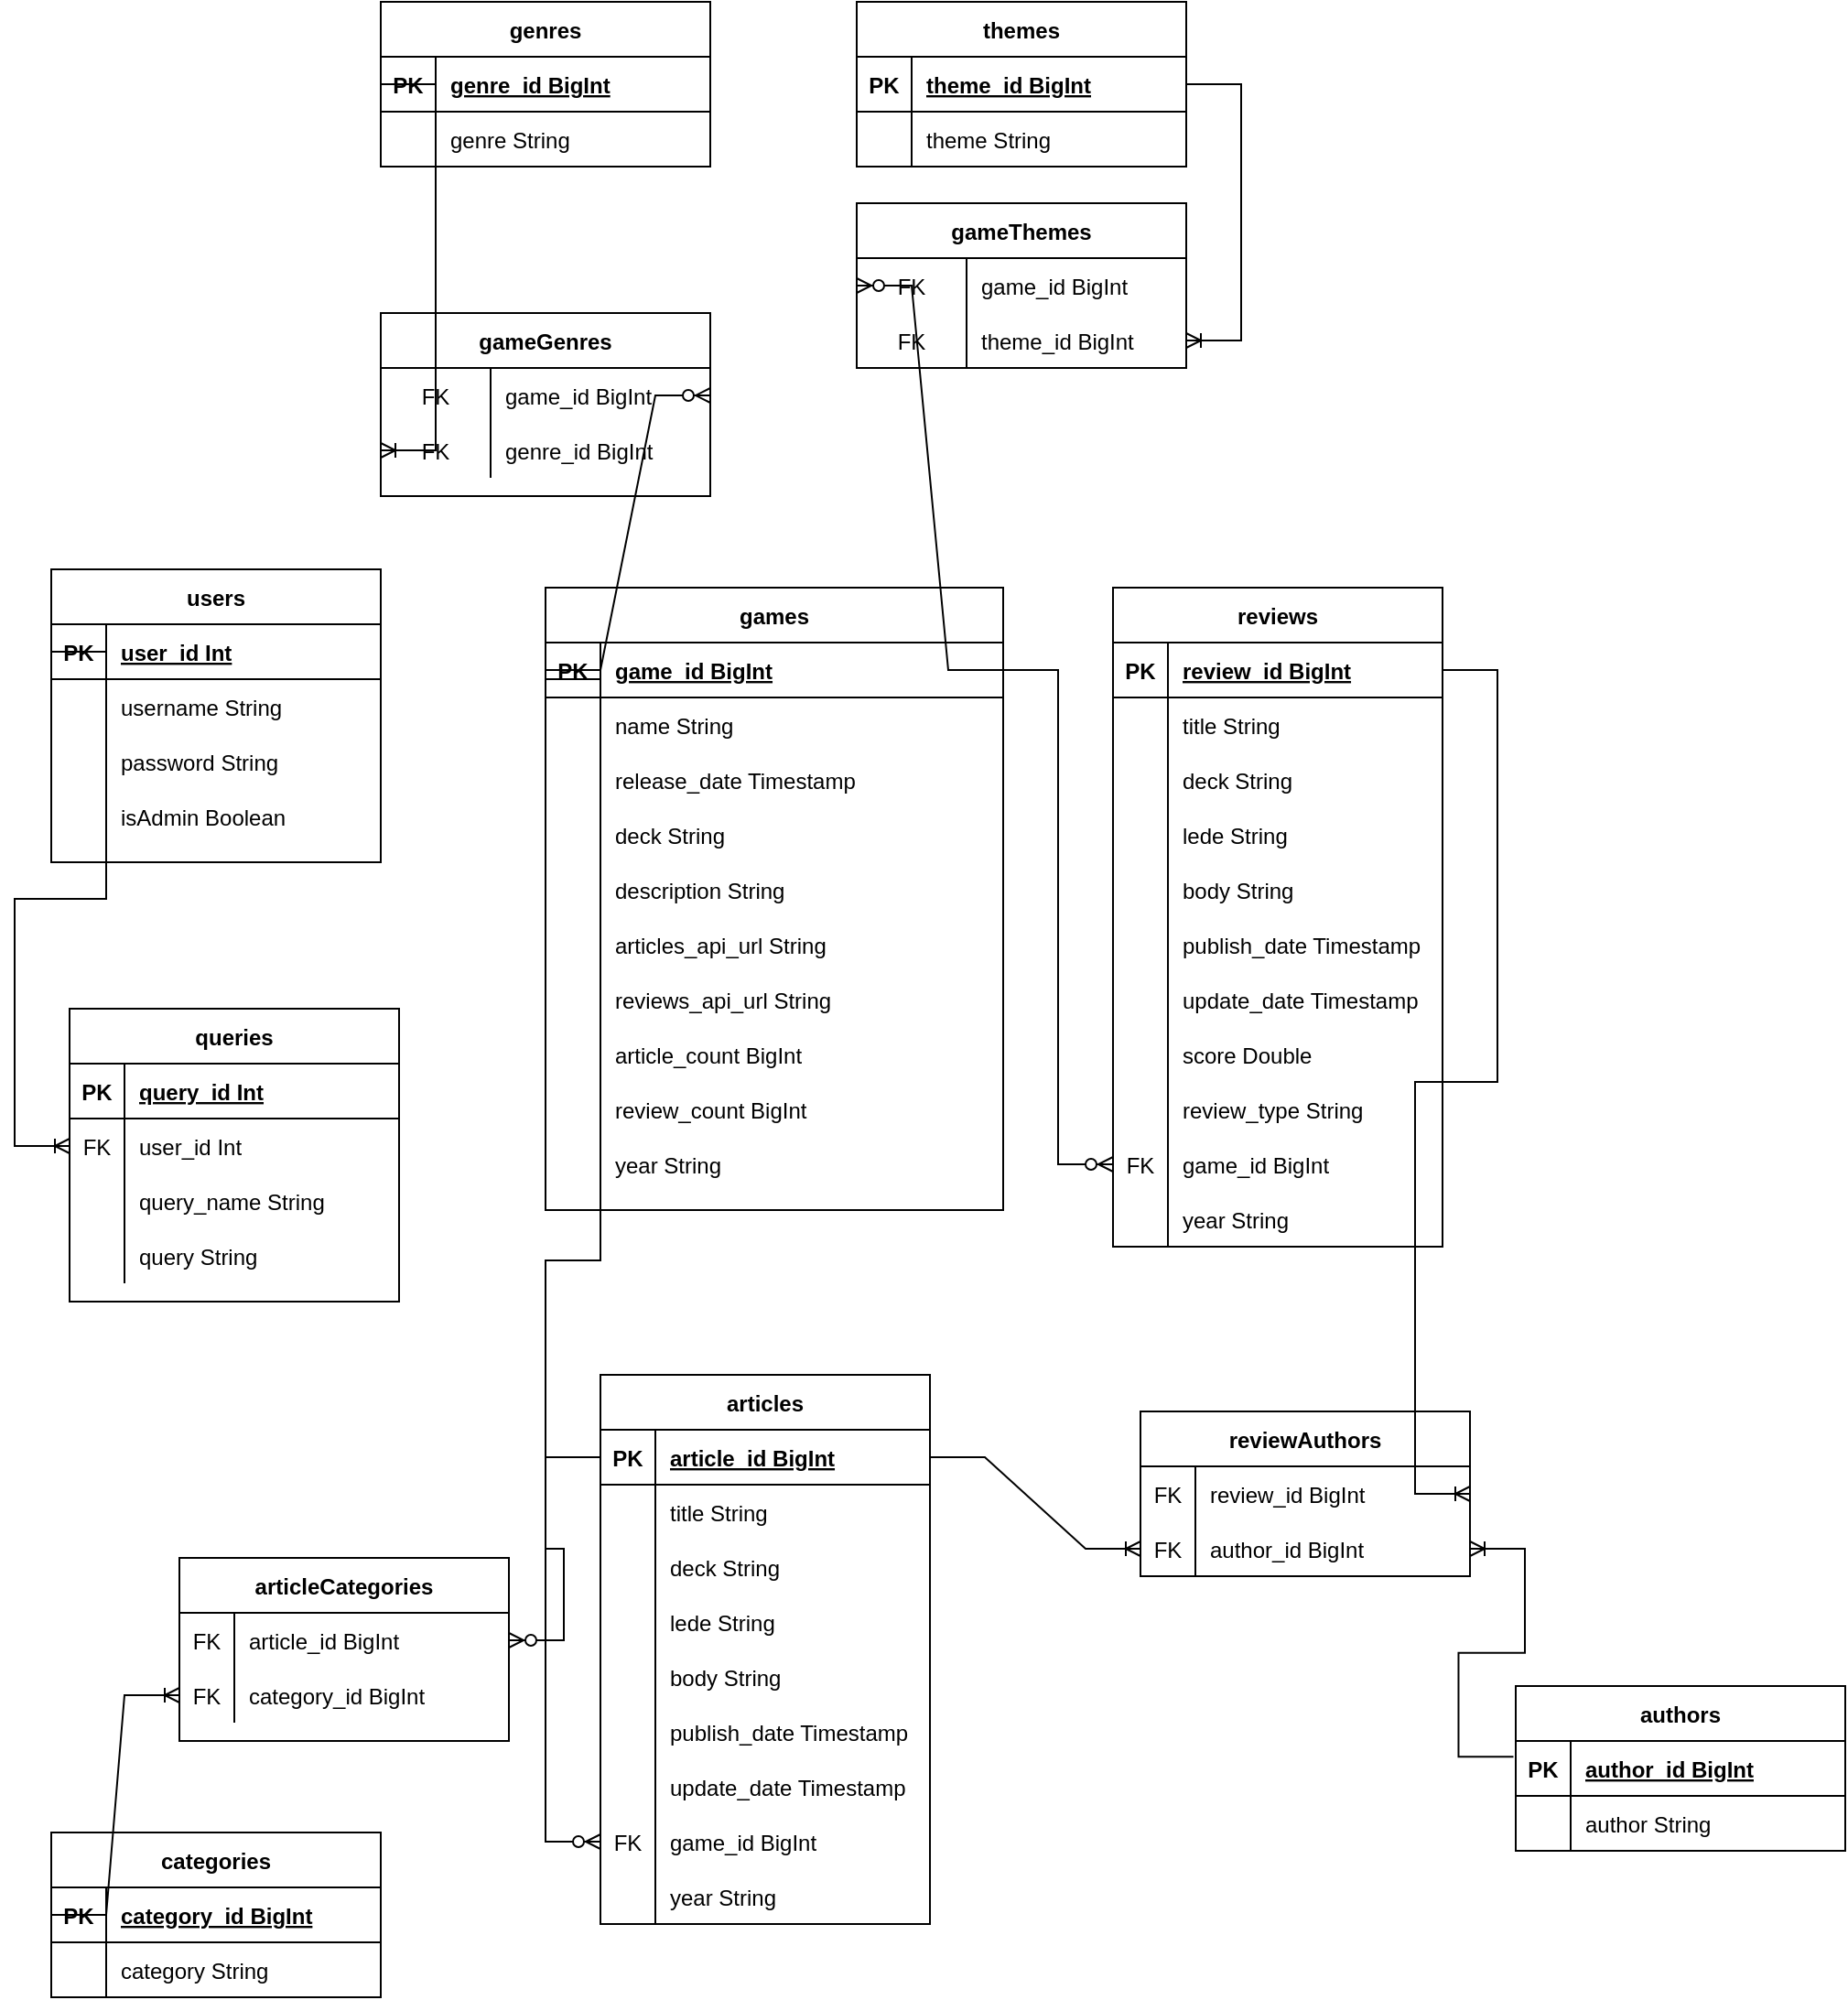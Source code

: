 <mxfile version="15.8.7" type="device"><diagram id="R2lEEEUBdFMjLlhIrx00" name="Page-1"><mxGraphModel dx="1102" dy="1025" grid="1" gridSize="10" guides="1" tooltips="1" connect="1" arrows="1" fold="1" page="1" pageScale="1" pageWidth="850" pageHeight="1100" math="0" shadow="0" extFonts="Permanent Marker^https://fonts.googleapis.com/css?family=Permanent+Marker"><root><mxCell id="0"/><mxCell id="1" parent="0"/><mxCell id="C-vyLk0tnHw3VtMMgP7b-23" value="games" style="shape=table;startSize=30;container=1;collapsible=1;childLayout=tableLayout;fixedRows=1;rowLines=0;fontStyle=1;align=center;resizeLast=1;" parent="1" vertex="1"><mxGeometry x="350" y="330" width="250" height="340" as="geometry"/></mxCell><mxCell id="C-vyLk0tnHw3VtMMgP7b-24" value="" style="shape=partialRectangle;collapsible=0;dropTarget=0;pointerEvents=0;fillColor=none;points=[[0,0.5],[1,0.5]];portConstraint=eastwest;top=0;left=0;right=0;bottom=1;" parent="C-vyLk0tnHw3VtMMgP7b-23" vertex="1"><mxGeometry y="30" width="250" height="30" as="geometry"/></mxCell><mxCell id="C-vyLk0tnHw3VtMMgP7b-25" value="PK" style="shape=partialRectangle;overflow=hidden;connectable=0;fillColor=none;top=0;left=0;bottom=0;right=0;fontStyle=1;" parent="C-vyLk0tnHw3VtMMgP7b-24" vertex="1"><mxGeometry width="30" height="30" as="geometry"><mxRectangle width="30" height="30" as="alternateBounds"/></mxGeometry></mxCell><mxCell id="C-vyLk0tnHw3VtMMgP7b-26" value="game_id BigInt" style="shape=partialRectangle;overflow=hidden;connectable=0;fillColor=none;top=0;left=0;bottom=0;right=0;align=left;spacingLeft=6;fontStyle=5;" parent="C-vyLk0tnHw3VtMMgP7b-24" vertex="1"><mxGeometry x="30" width="220" height="30" as="geometry"><mxRectangle width="220" height="30" as="alternateBounds"/></mxGeometry></mxCell><mxCell id="C-vyLk0tnHw3VtMMgP7b-27" value="" style="shape=partialRectangle;collapsible=0;dropTarget=0;pointerEvents=0;fillColor=none;points=[[0,0.5],[1,0.5]];portConstraint=eastwest;top=0;left=0;right=0;bottom=0;" parent="C-vyLk0tnHw3VtMMgP7b-23" vertex="1"><mxGeometry y="60" width="250" height="30" as="geometry"/></mxCell><mxCell id="C-vyLk0tnHw3VtMMgP7b-28" value="" style="shape=partialRectangle;overflow=hidden;connectable=0;fillColor=none;top=0;left=0;bottom=0;right=0;" parent="C-vyLk0tnHw3VtMMgP7b-27" vertex="1"><mxGeometry width="30" height="30" as="geometry"><mxRectangle width="30" height="30" as="alternateBounds"/></mxGeometry></mxCell><mxCell id="C-vyLk0tnHw3VtMMgP7b-29" value="name String" style="shape=partialRectangle;overflow=hidden;connectable=0;fillColor=none;top=0;left=0;bottom=0;right=0;align=left;spacingLeft=6;" parent="C-vyLk0tnHw3VtMMgP7b-27" vertex="1"><mxGeometry x="30" width="220" height="30" as="geometry"><mxRectangle width="220" height="30" as="alternateBounds"/></mxGeometry></mxCell><mxCell id="HRzD6fIojGRM3_p-LNa8-28" value="" style="shape=partialRectangle;collapsible=0;dropTarget=0;pointerEvents=0;fillColor=none;top=0;left=0;bottom=0;right=0;points=[[0,0.5],[1,0.5]];portConstraint=eastwest;" parent="C-vyLk0tnHw3VtMMgP7b-23" vertex="1"><mxGeometry y="90" width="250" height="30" as="geometry"/></mxCell><mxCell id="HRzD6fIojGRM3_p-LNa8-29" value="" style="shape=partialRectangle;connectable=0;fillColor=none;top=0;left=0;bottom=0;right=0;editable=1;overflow=hidden;" parent="HRzD6fIojGRM3_p-LNa8-28" vertex="1"><mxGeometry width="30" height="30" as="geometry"><mxRectangle width="30" height="30" as="alternateBounds"/></mxGeometry></mxCell><mxCell id="HRzD6fIojGRM3_p-LNa8-30" value="release_date Timestamp" style="shape=partialRectangle;connectable=0;fillColor=none;top=0;left=0;bottom=0;right=0;align=left;spacingLeft=6;overflow=hidden;" parent="HRzD6fIojGRM3_p-LNa8-28" vertex="1"><mxGeometry x="30" width="220" height="30" as="geometry"><mxRectangle width="220" height="30" as="alternateBounds"/></mxGeometry></mxCell><mxCell id="HRzD6fIojGRM3_p-LNa8-31" value="" style="shape=partialRectangle;collapsible=0;dropTarget=0;pointerEvents=0;fillColor=none;top=0;left=0;bottom=0;right=0;points=[[0,0.5],[1,0.5]];portConstraint=eastwest;" parent="C-vyLk0tnHw3VtMMgP7b-23" vertex="1"><mxGeometry y="120" width="250" height="30" as="geometry"/></mxCell><mxCell id="HRzD6fIojGRM3_p-LNa8-32" value="" style="shape=partialRectangle;connectable=0;fillColor=none;top=0;left=0;bottom=0;right=0;editable=1;overflow=hidden;" parent="HRzD6fIojGRM3_p-LNa8-31" vertex="1"><mxGeometry width="30" height="30" as="geometry"><mxRectangle width="30" height="30" as="alternateBounds"/></mxGeometry></mxCell><mxCell id="HRzD6fIojGRM3_p-LNa8-33" value="deck String" style="shape=partialRectangle;connectable=0;fillColor=none;top=0;left=0;bottom=0;right=0;align=left;spacingLeft=6;overflow=hidden;" parent="HRzD6fIojGRM3_p-LNa8-31" vertex="1"><mxGeometry x="30" width="220" height="30" as="geometry"><mxRectangle width="220" height="30" as="alternateBounds"/></mxGeometry></mxCell><mxCell id="HRzD6fIojGRM3_p-LNa8-34" value="" style="shape=partialRectangle;collapsible=0;dropTarget=0;pointerEvents=0;fillColor=none;top=0;left=0;bottom=0;right=0;points=[[0,0.5],[1,0.5]];portConstraint=eastwest;" parent="C-vyLk0tnHw3VtMMgP7b-23" vertex="1"><mxGeometry y="150" width="250" height="30" as="geometry"/></mxCell><mxCell id="HRzD6fIojGRM3_p-LNa8-35" value="" style="shape=partialRectangle;connectable=0;fillColor=none;top=0;left=0;bottom=0;right=0;editable=1;overflow=hidden;" parent="HRzD6fIojGRM3_p-LNa8-34" vertex="1"><mxGeometry width="30" height="30" as="geometry"><mxRectangle width="30" height="30" as="alternateBounds"/></mxGeometry></mxCell><mxCell id="HRzD6fIojGRM3_p-LNa8-36" value="description String" style="shape=partialRectangle;connectable=0;fillColor=none;top=0;left=0;bottom=0;right=0;align=left;spacingLeft=6;overflow=hidden;" parent="HRzD6fIojGRM3_p-LNa8-34" vertex="1"><mxGeometry x="30" width="220" height="30" as="geometry"><mxRectangle width="220" height="30" as="alternateBounds"/></mxGeometry></mxCell><mxCell id="HRzD6fIojGRM3_p-LNa8-37" value="" style="shape=partialRectangle;collapsible=0;dropTarget=0;pointerEvents=0;fillColor=none;top=0;left=0;bottom=0;right=0;points=[[0,0.5],[1,0.5]];portConstraint=eastwest;" parent="C-vyLk0tnHw3VtMMgP7b-23" vertex="1"><mxGeometry y="180" width="250" height="30" as="geometry"/></mxCell><mxCell id="HRzD6fIojGRM3_p-LNa8-38" value="" style="shape=partialRectangle;connectable=0;fillColor=none;top=0;left=0;bottom=0;right=0;editable=1;overflow=hidden;" parent="HRzD6fIojGRM3_p-LNa8-37" vertex="1"><mxGeometry width="30" height="30" as="geometry"><mxRectangle width="30" height="30" as="alternateBounds"/></mxGeometry></mxCell><mxCell id="HRzD6fIojGRM3_p-LNa8-39" value="articles_api_url String" style="shape=partialRectangle;connectable=0;fillColor=none;top=0;left=0;bottom=0;right=0;align=left;spacingLeft=6;overflow=hidden;" parent="HRzD6fIojGRM3_p-LNa8-37" vertex="1"><mxGeometry x="30" width="220" height="30" as="geometry"><mxRectangle width="220" height="30" as="alternateBounds"/></mxGeometry></mxCell><mxCell id="HRzD6fIojGRM3_p-LNa8-40" value="" style="shape=partialRectangle;collapsible=0;dropTarget=0;pointerEvents=0;fillColor=none;top=0;left=0;bottom=0;right=0;points=[[0,0.5],[1,0.5]];portConstraint=eastwest;" parent="C-vyLk0tnHw3VtMMgP7b-23" vertex="1"><mxGeometry y="210" width="250" height="30" as="geometry"/></mxCell><mxCell id="HRzD6fIojGRM3_p-LNa8-41" value="" style="shape=partialRectangle;connectable=0;fillColor=none;top=0;left=0;bottom=0;right=0;editable=1;overflow=hidden;" parent="HRzD6fIojGRM3_p-LNa8-40" vertex="1"><mxGeometry width="30" height="30" as="geometry"><mxRectangle width="30" height="30" as="alternateBounds"/></mxGeometry></mxCell><mxCell id="HRzD6fIojGRM3_p-LNa8-42" value="reviews_api_url String" style="shape=partialRectangle;connectable=0;fillColor=none;top=0;left=0;bottom=0;right=0;align=left;spacingLeft=6;overflow=hidden;" parent="HRzD6fIojGRM3_p-LNa8-40" vertex="1"><mxGeometry x="30" width="220" height="30" as="geometry"><mxRectangle width="220" height="30" as="alternateBounds"/></mxGeometry></mxCell><mxCell id="HRzD6fIojGRM3_p-LNa8-43" value="" style="shape=partialRectangle;collapsible=0;dropTarget=0;pointerEvents=0;fillColor=none;top=0;left=0;bottom=0;right=0;points=[[0,0.5],[1,0.5]];portConstraint=eastwest;" parent="C-vyLk0tnHw3VtMMgP7b-23" vertex="1"><mxGeometry y="240" width="250" height="30" as="geometry"/></mxCell><mxCell id="HRzD6fIojGRM3_p-LNa8-44" value="" style="shape=partialRectangle;connectable=0;fillColor=none;top=0;left=0;bottom=0;right=0;editable=1;overflow=hidden;" parent="HRzD6fIojGRM3_p-LNa8-43" vertex="1"><mxGeometry width="30" height="30" as="geometry"><mxRectangle width="30" height="30" as="alternateBounds"/></mxGeometry></mxCell><mxCell id="HRzD6fIojGRM3_p-LNa8-45" value="article_count BigInt" style="shape=partialRectangle;connectable=0;fillColor=none;top=0;left=0;bottom=0;right=0;align=left;spacingLeft=6;overflow=hidden;" parent="HRzD6fIojGRM3_p-LNa8-43" vertex="1"><mxGeometry x="30" width="220" height="30" as="geometry"><mxRectangle width="220" height="30" as="alternateBounds"/></mxGeometry></mxCell><mxCell id="HRzD6fIojGRM3_p-LNa8-46" value="" style="shape=partialRectangle;collapsible=0;dropTarget=0;pointerEvents=0;fillColor=none;top=0;left=0;bottom=0;right=0;points=[[0,0.5],[1,0.5]];portConstraint=eastwest;" parent="C-vyLk0tnHw3VtMMgP7b-23" vertex="1"><mxGeometry y="270" width="250" height="30" as="geometry"/></mxCell><mxCell id="HRzD6fIojGRM3_p-LNa8-47" value="" style="shape=partialRectangle;connectable=0;fillColor=none;top=0;left=0;bottom=0;right=0;editable=1;overflow=hidden;" parent="HRzD6fIojGRM3_p-LNa8-46" vertex="1"><mxGeometry width="30" height="30" as="geometry"><mxRectangle width="30" height="30" as="alternateBounds"/></mxGeometry></mxCell><mxCell id="HRzD6fIojGRM3_p-LNa8-48" value="review_count BigInt" style="shape=partialRectangle;connectable=0;fillColor=none;top=0;left=0;bottom=0;right=0;align=left;spacingLeft=6;overflow=hidden;" parent="HRzD6fIojGRM3_p-LNa8-46" vertex="1"><mxGeometry x="30" width="220" height="30" as="geometry"><mxRectangle width="220" height="30" as="alternateBounds"/></mxGeometry></mxCell><mxCell id="HRzD6fIojGRM3_p-LNa8-49" value="" style="shape=partialRectangle;collapsible=0;dropTarget=0;pointerEvents=0;fillColor=none;top=0;left=0;bottom=0;right=0;points=[[0,0.5],[1,0.5]];portConstraint=eastwest;" parent="C-vyLk0tnHw3VtMMgP7b-23" vertex="1"><mxGeometry y="300" width="250" height="30" as="geometry"/></mxCell><mxCell id="HRzD6fIojGRM3_p-LNa8-50" value="" style="shape=partialRectangle;connectable=0;fillColor=none;top=0;left=0;bottom=0;right=0;editable=1;overflow=hidden;" parent="HRzD6fIojGRM3_p-LNa8-49" vertex="1"><mxGeometry width="30" height="30" as="geometry"><mxRectangle width="30" height="30" as="alternateBounds"/></mxGeometry></mxCell><mxCell id="HRzD6fIojGRM3_p-LNa8-51" value="year String" style="shape=partialRectangle;connectable=0;fillColor=none;top=0;left=0;bottom=0;right=0;align=left;spacingLeft=6;overflow=hidden;" parent="HRzD6fIojGRM3_p-LNa8-49" vertex="1"><mxGeometry x="30" width="220" height="30" as="geometry"><mxRectangle width="220" height="30" as="alternateBounds"/></mxGeometry></mxCell><mxCell id="HRzD6fIojGRM3_p-LNa8-1" value="users" style="shape=table;startSize=30;container=1;collapsible=1;childLayout=tableLayout;fixedRows=1;rowLines=0;fontStyle=1;align=center;resizeLast=1;" parent="1" vertex="1"><mxGeometry x="80" y="320" width="180" height="160" as="geometry"/></mxCell><mxCell id="HRzD6fIojGRM3_p-LNa8-2" value="" style="shape=partialRectangle;collapsible=0;dropTarget=0;pointerEvents=0;fillColor=none;top=0;left=0;bottom=1;right=0;points=[[0,0.5],[1,0.5]];portConstraint=eastwest;" parent="HRzD6fIojGRM3_p-LNa8-1" vertex="1"><mxGeometry y="30" width="180" height="30" as="geometry"/></mxCell><mxCell id="HRzD6fIojGRM3_p-LNa8-3" value="PK" style="shape=partialRectangle;connectable=0;fillColor=none;top=0;left=0;bottom=0;right=0;fontStyle=1;overflow=hidden;" parent="HRzD6fIojGRM3_p-LNa8-2" vertex="1"><mxGeometry width="30" height="30" as="geometry"><mxRectangle width="30" height="30" as="alternateBounds"/></mxGeometry></mxCell><mxCell id="HRzD6fIojGRM3_p-LNa8-4" value="user_id Int" style="shape=partialRectangle;connectable=0;fillColor=none;top=0;left=0;bottom=0;right=0;align=left;spacingLeft=6;fontStyle=5;overflow=hidden;" parent="HRzD6fIojGRM3_p-LNa8-2" vertex="1"><mxGeometry x="30" width="150" height="30" as="geometry"><mxRectangle width="150" height="30" as="alternateBounds"/></mxGeometry></mxCell><mxCell id="HRzD6fIojGRM3_p-LNa8-5" value="" style="shape=partialRectangle;collapsible=0;dropTarget=0;pointerEvents=0;fillColor=none;top=0;left=0;bottom=0;right=0;points=[[0,0.5],[1,0.5]];portConstraint=eastwest;" parent="HRzD6fIojGRM3_p-LNa8-1" vertex="1"><mxGeometry y="60" width="180" height="30" as="geometry"/></mxCell><mxCell id="HRzD6fIojGRM3_p-LNa8-6" value="" style="shape=partialRectangle;connectable=0;fillColor=none;top=0;left=0;bottom=0;right=0;editable=1;overflow=hidden;" parent="HRzD6fIojGRM3_p-LNa8-5" vertex="1"><mxGeometry width="30" height="30" as="geometry"><mxRectangle width="30" height="30" as="alternateBounds"/></mxGeometry></mxCell><mxCell id="HRzD6fIojGRM3_p-LNa8-7" value="username String" style="shape=partialRectangle;connectable=0;fillColor=none;top=0;left=0;bottom=0;right=0;align=left;spacingLeft=6;overflow=hidden;" parent="HRzD6fIojGRM3_p-LNa8-5" vertex="1"><mxGeometry x="30" width="150" height="30" as="geometry"><mxRectangle width="150" height="30" as="alternateBounds"/></mxGeometry></mxCell><mxCell id="HRzD6fIojGRM3_p-LNa8-8" value="" style="shape=partialRectangle;collapsible=0;dropTarget=0;pointerEvents=0;fillColor=none;top=0;left=0;bottom=0;right=0;points=[[0,0.5],[1,0.5]];portConstraint=eastwest;" parent="HRzD6fIojGRM3_p-LNa8-1" vertex="1"><mxGeometry y="90" width="180" height="30" as="geometry"/></mxCell><mxCell id="HRzD6fIojGRM3_p-LNa8-9" value="" style="shape=partialRectangle;connectable=0;fillColor=none;top=0;left=0;bottom=0;right=0;editable=1;overflow=hidden;" parent="HRzD6fIojGRM3_p-LNa8-8" vertex="1"><mxGeometry width="30" height="30" as="geometry"><mxRectangle width="30" height="30" as="alternateBounds"/></mxGeometry></mxCell><mxCell id="HRzD6fIojGRM3_p-LNa8-10" value="password String" style="shape=partialRectangle;connectable=0;fillColor=none;top=0;left=0;bottom=0;right=0;align=left;spacingLeft=6;overflow=hidden;" parent="HRzD6fIojGRM3_p-LNa8-8" vertex="1"><mxGeometry x="30" width="150" height="30" as="geometry"><mxRectangle width="150" height="30" as="alternateBounds"/></mxGeometry></mxCell><mxCell id="HRzD6fIojGRM3_p-LNa8-11" value="" style="shape=partialRectangle;collapsible=0;dropTarget=0;pointerEvents=0;fillColor=none;top=0;left=0;bottom=0;right=0;points=[[0,0.5],[1,0.5]];portConstraint=eastwest;" parent="HRzD6fIojGRM3_p-LNa8-1" vertex="1"><mxGeometry y="120" width="180" height="30" as="geometry"/></mxCell><mxCell id="HRzD6fIojGRM3_p-LNa8-12" value="" style="shape=partialRectangle;connectable=0;fillColor=none;top=0;left=0;bottom=0;right=0;editable=1;overflow=hidden;" parent="HRzD6fIojGRM3_p-LNa8-11" vertex="1"><mxGeometry width="30" height="30" as="geometry"><mxRectangle width="30" height="30" as="alternateBounds"/></mxGeometry></mxCell><mxCell id="HRzD6fIojGRM3_p-LNa8-13" value="isAdmin Boolean" style="shape=partialRectangle;connectable=0;fillColor=none;top=0;left=0;bottom=0;right=0;align=left;spacingLeft=6;overflow=hidden;" parent="HRzD6fIojGRM3_p-LNa8-11" vertex="1"><mxGeometry x="30" width="150" height="30" as="geometry"><mxRectangle width="150" height="30" as="alternateBounds"/></mxGeometry></mxCell><mxCell id="HRzD6fIojGRM3_p-LNa8-14" value="queries" style="shape=table;startSize=30;container=1;collapsible=1;childLayout=tableLayout;fixedRows=1;rowLines=0;fontStyle=1;align=center;resizeLast=1;" parent="1" vertex="1"><mxGeometry x="90" y="560" width="180" height="160" as="geometry"/></mxCell><mxCell id="HRzD6fIojGRM3_p-LNa8-15" value="" style="shape=partialRectangle;collapsible=0;dropTarget=0;pointerEvents=0;fillColor=none;top=0;left=0;bottom=1;right=0;points=[[0,0.5],[1,0.5]];portConstraint=eastwest;" parent="HRzD6fIojGRM3_p-LNa8-14" vertex="1"><mxGeometry y="30" width="180" height="30" as="geometry"/></mxCell><mxCell id="HRzD6fIojGRM3_p-LNa8-16" value="PK" style="shape=partialRectangle;connectable=0;fillColor=none;top=0;left=0;bottom=0;right=0;fontStyle=1;overflow=hidden;" parent="HRzD6fIojGRM3_p-LNa8-15" vertex="1"><mxGeometry width="30" height="30" as="geometry"><mxRectangle width="30" height="30" as="alternateBounds"/></mxGeometry></mxCell><mxCell id="HRzD6fIojGRM3_p-LNa8-17" value="query_id Int" style="shape=partialRectangle;connectable=0;fillColor=none;top=0;left=0;bottom=0;right=0;align=left;spacingLeft=6;fontStyle=5;overflow=hidden;" parent="HRzD6fIojGRM3_p-LNa8-15" vertex="1"><mxGeometry x="30" width="150" height="30" as="geometry"><mxRectangle width="150" height="30" as="alternateBounds"/></mxGeometry></mxCell><mxCell id="HRzD6fIojGRM3_p-LNa8-18" value="" style="shape=partialRectangle;collapsible=0;dropTarget=0;pointerEvents=0;fillColor=none;top=0;left=0;bottom=0;right=0;points=[[0,0.5],[1,0.5]];portConstraint=eastwest;" parent="HRzD6fIojGRM3_p-LNa8-14" vertex="1"><mxGeometry y="60" width="180" height="30" as="geometry"/></mxCell><mxCell id="HRzD6fIojGRM3_p-LNa8-19" value="FK" style="shape=partialRectangle;connectable=0;fillColor=none;top=0;left=0;bottom=0;right=0;editable=1;overflow=hidden;" parent="HRzD6fIojGRM3_p-LNa8-18" vertex="1"><mxGeometry width="30" height="30" as="geometry"><mxRectangle width="30" height="30" as="alternateBounds"/></mxGeometry></mxCell><mxCell id="HRzD6fIojGRM3_p-LNa8-20" value="user_id Int" style="shape=partialRectangle;connectable=0;fillColor=none;top=0;left=0;bottom=0;right=0;align=left;spacingLeft=6;overflow=hidden;" parent="HRzD6fIojGRM3_p-LNa8-18" vertex="1"><mxGeometry x="30" width="150" height="30" as="geometry"><mxRectangle width="150" height="30" as="alternateBounds"/></mxGeometry></mxCell><mxCell id="HRzD6fIojGRM3_p-LNa8-21" value="" style="shape=partialRectangle;collapsible=0;dropTarget=0;pointerEvents=0;fillColor=none;top=0;left=0;bottom=0;right=0;points=[[0,0.5],[1,0.5]];portConstraint=eastwest;" parent="HRzD6fIojGRM3_p-LNa8-14" vertex="1"><mxGeometry y="90" width="180" height="30" as="geometry"/></mxCell><mxCell id="HRzD6fIojGRM3_p-LNa8-22" value="" style="shape=partialRectangle;connectable=0;fillColor=none;top=0;left=0;bottom=0;right=0;editable=1;overflow=hidden;" parent="HRzD6fIojGRM3_p-LNa8-21" vertex="1"><mxGeometry width="30" height="30" as="geometry"><mxRectangle width="30" height="30" as="alternateBounds"/></mxGeometry></mxCell><mxCell id="HRzD6fIojGRM3_p-LNa8-23" value="query_name String" style="shape=partialRectangle;connectable=0;fillColor=none;top=0;left=0;bottom=0;right=0;align=left;spacingLeft=6;overflow=hidden;" parent="HRzD6fIojGRM3_p-LNa8-21" vertex="1"><mxGeometry x="30" width="150" height="30" as="geometry"><mxRectangle width="150" height="30" as="alternateBounds"/></mxGeometry></mxCell><mxCell id="HRzD6fIojGRM3_p-LNa8-24" value="" style="shape=partialRectangle;collapsible=0;dropTarget=0;pointerEvents=0;fillColor=none;top=0;left=0;bottom=0;right=0;points=[[0,0.5],[1,0.5]];portConstraint=eastwest;" parent="HRzD6fIojGRM3_p-LNa8-14" vertex="1"><mxGeometry y="120" width="180" height="30" as="geometry"/></mxCell><mxCell id="HRzD6fIojGRM3_p-LNa8-25" value="" style="shape=partialRectangle;connectable=0;fillColor=none;top=0;left=0;bottom=0;right=0;editable=1;overflow=hidden;" parent="HRzD6fIojGRM3_p-LNa8-24" vertex="1"><mxGeometry width="30" height="30" as="geometry"><mxRectangle width="30" height="30" as="alternateBounds"/></mxGeometry></mxCell><mxCell id="HRzD6fIojGRM3_p-LNa8-26" value="query String" style="shape=partialRectangle;connectable=0;fillColor=none;top=0;left=0;bottom=0;right=0;align=left;spacingLeft=6;overflow=hidden;" parent="HRzD6fIojGRM3_p-LNa8-24" vertex="1"><mxGeometry x="30" width="150" height="30" as="geometry"><mxRectangle width="150" height="30" as="alternateBounds"/></mxGeometry></mxCell><mxCell id="HRzD6fIojGRM3_p-LNa8-27" value="" style="edgeStyle=entityRelationEdgeStyle;fontSize=12;html=1;endArrow=ERoneToMany;rounded=0;exitX=0;exitY=0.5;exitDx=0;exitDy=0;entryX=0;entryY=0.5;entryDx=0;entryDy=0;" parent="1" source="HRzD6fIojGRM3_p-LNa8-2" target="HRzD6fIojGRM3_p-LNa8-18" edge="1"><mxGeometry width="100" height="100" relative="1" as="geometry"><mxPoint x="460" y="660" as="sourcePoint"/><mxPoint x="560" y="560" as="targetPoint"/></mxGeometry></mxCell><mxCell id="HRzD6fIojGRM3_p-LNa8-52" value="genres" style="shape=table;startSize=30;container=1;collapsible=1;childLayout=tableLayout;fixedRows=1;rowLines=0;fontStyle=1;align=center;resizeLast=1;" parent="1" vertex="1"><mxGeometry x="260" y="10" width="180" height="90" as="geometry"/></mxCell><mxCell id="HRzD6fIojGRM3_p-LNa8-53" value="" style="shape=partialRectangle;collapsible=0;dropTarget=0;pointerEvents=0;fillColor=none;top=0;left=0;bottom=1;right=0;points=[[0,0.5],[1,0.5]];portConstraint=eastwest;" parent="HRzD6fIojGRM3_p-LNa8-52" vertex="1"><mxGeometry y="30" width="180" height="30" as="geometry"/></mxCell><mxCell id="HRzD6fIojGRM3_p-LNa8-54" value="PK" style="shape=partialRectangle;connectable=0;fillColor=none;top=0;left=0;bottom=0;right=0;fontStyle=1;overflow=hidden;" parent="HRzD6fIojGRM3_p-LNa8-53" vertex="1"><mxGeometry width="30" height="30" as="geometry"><mxRectangle width="30" height="30" as="alternateBounds"/></mxGeometry></mxCell><mxCell id="HRzD6fIojGRM3_p-LNa8-55" value="genre_id BigInt" style="shape=partialRectangle;connectable=0;fillColor=none;top=0;left=0;bottom=0;right=0;align=left;spacingLeft=6;fontStyle=5;overflow=hidden;" parent="HRzD6fIojGRM3_p-LNa8-53" vertex="1"><mxGeometry x="30" width="150" height="30" as="geometry"><mxRectangle width="150" height="30" as="alternateBounds"/></mxGeometry></mxCell><mxCell id="HRzD6fIojGRM3_p-LNa8-56" value="" style="shape=partialRectangle;collapsible=0;dropTarget=0;pointerEvents=0;fillColor=none;top=0;left=0;bottom=0;right=0;points=[[0,0.5],[1,0.5]];portConstraint=eastwest;" parent="HRzD6fIojGRM3_p-LNa8-52" vertex="1"><mxGeometry y="60" width="180" height="30" as="geometry"/></mxCell><mxCell id="HRzD6fIojGRM3_p-LNa8-57" value="" style="shape=partialRectangle;connectable=0;fillColor=none;top=0;left=0;bottom=0;right=0;editable=1;overflow=hidden;" parent="HRzD6fIojGRM3_p-LNa8-56" vertex="1"><mxGeometry width="30" height="30" as="geometry"><mxRectangle width="30" height="30" as="alternateBounds"/></mxGeometry></mxCell><mxCell id="HRzD6fIojGRM3_p-LNa8-58" value="genre String" style="shape=partialRectangle;connectable=0;fillColor=none;top=0;left=0;bottom=0;right=0;align=left;spacingLeft=6;overflow=hidden;" parent="HRzD6fIojGRM3_p-LNa8-56" vertex="1"><mxGeometry x="30" width="150" height="30" as="geometry"><mxRectangle width="150" height="30" as="alternateBounds"/></mxGeometry></mxCell><mxCell id="HRzD6fIojGRM3_p-LNa8-79" value="gameGenres" style="shape=table;startSize=30;container=1;collapsible=1;childLayout=tableLayout;fixedRows=1;rowLines=0;fontStyle=1;align=center;resizeLast=1;" parent="1" vertex="1"><mxGeometry x="260" y="180" width="180" height="100" as="geometry"/></mxCell><mxCell id="HRzD6fIojGRM3_p-LNa8-86" value="" style="shape=partialRectangle;collapsible=0;dropTarget=0;pointerEvents=0;fillColor=none;top=0;left=0;bottom=0;right=0;points=[[0,0.5],[1,0.5]];portConstraint=eastwest;" parent="HRzD6fIojGRM3_p-LNa8-79" vertex="1"><mxGeometry y="30" width="180" height="30" as="geometry"/></mxCell><mxCell id="HRzD6fIojGRM3_p-LNa8-87" value="FK" style="shape=partialRectangle;connectable=0;fillColor=none;top=0;left=0;bottom=0;right=0;editable=1;overflow=hidden;" parent="HRzD6fIojGRM3_p-LNa8-86" vertex="1"><mxGeometry width="60" height="30" as="geometry"><mxRectangle width="60" height="30" as="alternateBounds"/></mxGeometry></mxCell><mxCell id="HRzD6fIojGRM3_p-LNa8-88" value="game_id BigInt" style="shape=partialRectangle;connectable=0;fillColor=none;top=0;left=0;bottom=0;right=0;align=left;spacingLeft=6;overflow=hidden;" parent="HRzD6fIojGRM3_p-LNa8-86" vertex="1"><mxGeometry x="60" width="120" height="30" as="geometry"><mxRectangle width="120" height="30" as="alternateBounds"/></mxGeometry></mxCell><mxCell id="HRzD6fIojGRM3_p-LNa8-89" value="" style="shape=partialRectangle;collapsible=0;dropTarget=0;pointerEvents=0;fillColor=none;top=0;left=0;bottom=0;right=0;points=[[0,0.5],[1,0.5]];portConstraint=eastwest;" parent="HRzD6fIojGRM3_p-LNa8-79" vertex="1"><mxGeometry y="60" width="180" height="30" as="geometry"/></mxCell><mxCell id="HRzD6fIojGRM3_p-LNa8-90" value="FK" style="shape=partialRectangle;connectable=0;fillColor=none;top=0;left=0;bottom=0;right=0;editable=1;overflow=hidden;" parent="HRzD6fIojGRM3_p-LNa8-89" vertex="1"><mxGeometry width="60" height="30" as="geometry"><mxRectangle width="60" height="30" as="alternateBounds"/></mxGeometry></mxCell><mxCell id="HRzD6fIojGRM3_p-LNa8-91" value="genre_id BigInt" style="shape=partialRectangle;connectable=0;fillColor=none;top=0;left=0;bottom=0;right=0;align=left;spacingLeft=6;overflow=hidden;" parent="HRzD6fIojGRM3_p-LNa8-89" vertex="1"><mxGeometry x="60" width="120" height="30" as="geometry"><mxRectangle width="120" height="30" as="alternateBounds"/></mxGeometry></mxCell><mxCell id="HRzD6fIojGRM3_p-LNa8-92" value="" style="edgeStyle=entityRelationEdgeStyle;fontSize=12;html=1;endArrow=ERzeroToMany;endFill=1;rounded=0;exitX=0;exitY=0.5;exitDx=0;exitDy=0;entryX=1;entryY=0.5;entryDx=0;entryDy=0;" parent="1" source="C-vyLk0tnHw3VtMMgP7b-24" target="HRzD6fIojGRM3_p-LNa8-86" edge="1"><mxGeometry width="100" height="100" relative="1" as="geometry"><mxPoint x="90" y="250" as="sourcePoint"/><mxPoint x="190" y="150" as="targetPoint"/></mxGeometry></mxCell><mxCell id="HRzD6fIojGRM3_p-LNa8-93" value="" style="edgeStyle=entityRelationEdgeStyle;fontSize=12;html=1;endArrow=ERoneToMany;rounded=0;exitX=0;exitY=0.5;exitDx=0;exitDy=0;entryX=0;entryY=0.5;entryDx=0;entryDy=0;" parent="1" source="HRzD6fIojGRM3_p-LNa8-53" target="HRzD6fIojGRM3_p-LNa8-89" edge="1"><mxGeometry width="100" height="100" relative="1" as="geometry"><mxPoint x="120" y="220" as="sourcePoint"/><mxPoint x="220" y="120" as="targetPoint"/></mxGeometry></mxCell><mxCell id="HRzD6fIojGRM3_p-LNa8-97" value="themes" style="shape=table;startSize=30;container=1;collapsible=1;childLayout=tableLayout;fixedRows=1;rowLines=0;fontStyle=1;align=center;resizeLast=1;" parent="1" vertex="1"><mxGeometry x="520" y="10" width="180" height="90" as="geometry"/></mxCell><mxCell id="HRzD6fIojGRM3_p-LNa8-98" value="" style="shape=partialRectangle;collapsible=0;dropTarget=0;pointerEvents=0;fillColor=none;top=0;left=0;bottom=1;right=0;points=[[0,0.5],[1,0.5]];portConstraint=eastwest;" parent="HRzD6fIojGRM3_p-LNa8-97" vertex="1"><mxGeometry y="30" width="180" height="30" as="geometry"/></mxCell><mxCell id="HRzD6fIojGRM3_p-LNa8-99" value="PK" style="shape=partialRectangle;connectable=0;fillColor=none;top=0;left=0;bottom=0;right=0;fontStyle=1;overflow=hidden;" parent="HRzD6fIojGRM3_p-LNa8-98" vertex="1"><mxGeometry width="30" height="30" as="geometry"><mxRectangle width="30" height="30" as="alternateBounds"/></mxGeometry></mxCell><mxCell id="HRzD6fIojGRM3_p-LNa8-100" value="theme_id BigInt" style="shape=partialRectangle;connectable=0;fillColor=none;top=0;left=0;bottom=0;right=0;align=left;spacingLeft=6;fontStyle=5;overflow=hidden;" parent="HRzD6fIojGRM3_p-LNa8-98" vertex="1"><mxGeometry x="30" width="150" height="30" as="geometry"><mxRectangle width="150" height="30" as="alternateBounds"/></mxGeometry></mxCell><mxCell id="HRzD6fIojGRM3_p-LNa8-101" value="" style="shape=partialRectangle;collapsible=0;dropTarget=0;pointerEvents=0;fillColor=none;top=0;left=0;bottom=0;right=0;points=[[0,0.5],[1,0.5]];portConstraint=eastwest;" parent="HRzD6fIojGRM3_p-LNa8-97" vertex="1"><mxGeometry y="60" width="180" height="30" as="geometry"/></mxCell><mxCell id="HRzD6fIojGRM3_p-LNa8-102" value="" style="shape=partialRectangle;connectable=0;fillColor=none;top=0;left=0;bottom=0;right=0;editable=1;overflow=hidden;" parent="HRzD6fIojGRM3_p-LNa8-101" vertex="1"><mxGeometry width="30" height="30" as="geometry"><mxRectangle width="30" height="30" as="alternateBounds"/></mxGeometry></mxCell><mxCell id="HRzD6fIojGRM3_p-LNa8-103" value="theme String" style="shape=partialRectangle;connectable=0;fillColor=none;top=0;left=0;bottom=0;right=0;align=left;spacingLeft=6;overflow=hidden;" parent="HRzD6fIojGRM3_p-LNa8-101" vertex="1"><mxGeometry x="30" width="150" height="30" as="geometry"><mxRectangle width="150" height="30" as="alternateBounds"/></mxGeometry></mxCell><mxCell id="HRzD6fIojGRM3_p-LNa8-110" value="gameThemes" style="shape=table;startSize=30;container=1;collapsible=1;childLayout=tableLayout;fixedRows=1;rowLines=0;fontStyle=1;align=center;resizeLast=1;" parent="1" vertex="1"><mxGeometry x="520" y="120" width="180" height="90" as="geometry"/></mxCell><mxCell id="HRzD6fIojGRM3_p-LNa8-117" value="" style="shape=partialRectangle;collapsible=0;dropTarget=0;pointerEvents=0;fillColor=none;top=0;left=0;bottom=0;right=0;points=[[0,0.5],[1,0.5]];portConstraint=eastwest;" parent="HRzD6fIojGRM3_p-LNa8-110" vertex="1"><mxGeometry y="30" width="180" height="30" as="geometry"/></mxCell><mxCell id="HRzD6fIojGRM3_p-LNa8-118" value="FK" style="shape=partialRectangle;connectable=0;fillColor=none;top=0;left=0;bottom=0;right=0;editable=1;overflow=hidden;" parent="HRzD6fIojGRM3_p-LNa8-117" vertex="1"><mxGeometry width="60" height="30" as="geometry"><mxRectangle width="60" height="30" as="alternateBounds"/></mxGeometry></mxCell><mxCell id="HRzD6fIojGRM3_p-LNa8-119" value="game_id BigInt" style="shape=partialRectangle;connectable=0;fillColor=none;top=0;left=0;bottom=0;right=0;align=left;spacingLeft=6;overflow=hidden;" parent="HRzD6fIojGRM3_p-LNa8-117" vertex="1"><mxGeometry x="60" width="120" height="30" as="geometry"><mxRectangle width="120" height="30" as="alternateBounds"/></mxGeometry></mxCell><mxCell id="HRzD6fIojGRM3_p-LNa8-120" value="" style="shape=partialRectangle;collapsible=0;dropTarget=0;pointerEvents=0;fillColor=none;top=0;left=0;bottom=0;right=0;points=[[0,0.5],[1,0.5]];portConstraint=eastwest;" parent="HRzD6fIojGRM3_p-LNa8-110" vertex="1"><mxGeometry y="60" width="180" height="30" as="geometry"/></mxCell><mxCell id="HRzD6fIojGRM3_p-LNa8-121" value="FK" style="shape=partialRectangle;connectable=0;fillColor=none;top=0;left=0;bottom=0;right=0;editable=1;overflow=hidden;" parent="HRzD6fIojGRM3_p-LNa8-120" vertex="1"><mxGeometry width="60" height="30" as="geometry"><mxRectangle width="60" height="30" as="alternateBounds"/></mxGeometry></mxCell><mxCell id="HRzD6fIojGRM3_p-LNa8-122" value="theme_id BigInt" style="shape=partialRectangle;connectable=0;fillColor=none;top=0;left=0;bottom=0;right=0;align=left;spacingLeft=6;overflow=hidden;" parent="HRzD6fIojGRM3_p-LNa8-120" vertex="1"><mxGeometry x="60" width="120" height="30" as="geometry"><mxRectangle width="120" height="30" as="alternateBounds"/></mxGeometry></mxCell><mxCell id="HRzD6fIojGRM3_p-LNa8-123" value="" style="edgeStyle=entityRelationEdgeStyle;fontSize=12;html=1;endArrow=ERzeroToMany;endFill=1;rounded=0;exitX=1;exitY=0.5;exitDx=0;exitDy=0;entryX=0;entryY=0.5;entryDx=0;entryDy=0;" parent="1" source="C-vyLk0tnHw3VtMMgP7b-24" target="HRzD6fIojGRM3_p-LNa8-117" edge="1"><mxGeometry width="100" height="100" relative="1" as="geometry"><mxPoint x="700" y="420" as="sourcePoint"/><mxPoint x="490" y="165" as="targetPoint"/></mxGeometry></mxCell><mxCell id="HRzD6fIojGRM3_p-LNa8-124" value="" style="edgeStyle=entityRelationEdgeStyle;fontSize=12;html=1;endArrow=ERoneToMany;rounded=0;exitX=1;exitY=0.5;exitDx=0;exitDy=0;entryX=1;entryY=0.5;entryDx=0;entryDy=0;" parent="1" source="HRzD6fIojGRM3_p-LNa8-98" target="HRzD6fIojGRM3_p-LNa8-120" edge="1"><mxGeometry width="100" height="100" relative="1" as="geometry"><mxPoint x="690" y="420" as="sourcePoint"/><mxPoint x="790" y="320" as="targetPoint"/></mxGeometry></mxCell><mxCell id="HRzD6fIojGRM3_p-LNa8-125" value="reviews" style="shape=table;startSize=30;container=1;collapsible=1;childLayout=tableLayout;fixedRows=1;rowLines=0;fontStyle=1;align=center;resizeLast=1;" parent="1" vertex="1"><mxGeometry x="660" y="330" width="180" height="360" as="geometry"/></mxCell><mxCell id="HRzD6fIojGRM3_p-LNa8-126" value="" style="shape=partialRectangle;collapsible=0;dropTarget=0;pointerEvents=0;fillColor=none;top=0;left=0;bottom=1;right=0;points=[[0,0.5],[1,0.5]];portConstraint=eastwest;" parent="HRzD6fIojGRM3_p-LNa8-125" vertex="1"><mxGeometry y="30" width="180" height="30" as="geometry"/></mxCell><mxCell id="HRzD6fIojGRM3_p-LNa8-127" value="PK" style="shape=partialRectangle;connectable=0;fillColor=none;top=0;left=0;bottom=0;right=0;fontStyle=1;overflow=hidden;" parent="HRzD6fIojGRM3_p-LNa8-126" vertex="1"><mxGeometry width="30" height="30" as="geometry"><mxRectangle width="30" height="30" as="alternateBounds"/></mxGeometry></mxCell><mxCell id="HRzD6fIojGRM3_p-LNa8-128" value="review_id BigInt" style="shape=partialRectangle;connectable=0;fillColor=none;top=0;left=0;bottom=0;right=0;align=left;spacingLeft=6;fontStyle=5;overflow=hidden;" parent="HRzD6fIojGRM3_p-LNa8-126" vertex="1"><mxGeometry x="30" width="150" height="30" as="geometry"><mxRectangle width="150" height="30" as="alternateBounds"/></mxGeometry></mxCell><mxCell id="HRzD6fIojGRM3_p-LNa8-129" value="" style="shape=partialRectangle;collapsible=0;dropTarget=0;pointerEvents=0;fillColor=none;top=0;left=0;bottom=0;right=0;points=[[0,0.5],[1,0.5]];portConstraint=eastwest;" parent="HRzD6fIojGRM3_p-LNa8-125" vertex="1"><mxGeometry y="60" width="180" height="30" as="geometry"/></mxCell><mxCell id="HRzD6fIojGRM3_p-LNa8-130" value="" style="shape=partialRectangle;connectable=0;fillColor=none;top=0;left=0;bottom=0;right=0;editable=1;overflow=hidden;" parent="HRzD6fIojGRM3_p-LNa8-129" vertex="1"><mxGeometry width="30" height="30" as="geometry"><mxRectangle width="30" height="30" as="alternateBounds"/></mxGeometry></mxCell><mxCell id="HRzD6fIojGRM3_p-LNa8-131" value="title String" style="shape=partialRectangle;connectable=0;fillColor=none;top=0;left=0;bottom=0;right=0;align=left;spacingLeft=6;overflow=hidden;" parent="HRzD6fIojGRM3_p-LNa8-129" vertex="1"><mxGeometry x="30" width="150" height="30" as="geometry"><mxRectangle width="150" height="30" as="alternateBounds"/></mxGeometry></mxCell><mxCell id="HRzD6fIojGRM3_p-LNa8-132" value="" style="shape=partialRectangle;collapsible=0;dropTarget=0;pointerEvents=0;fillColor=none;top=0;left=0;bottom=0;right=0;points=[[0,0.5],[1,0.5]];portConstraint=eastwest;" parent="HRzD6fIojGRM3_p-LNa8-125" vertex="1"><mxGeometry y="90" width="180" height="30" as="geometry"/></mxCell><mxCell id="HRzD6fIojGRM3_p-LNa8-133" value="" style="shape=partialRectangle;connectable=0;fillColor=none;top=0;left=0;bottom=0;right=0;editable=1;overflow=hidden;" parent="HRzD6fIojGRM3_p-LNa8-132" vertex="1"><mxGeometry width="30" height="30" as="geometry"><mxRectangle width="30" height="30" as="alternateBounds"/></mxGeometry></mxCell><mxCell id="HRzD6fIojGRM3_p-LNa8-134" value="deck String" style="shape=partialRectangle;connectable=0;fillColor=none;top=0;left=0;bottom=0;right=0;align=left;spacingLeft=6;overflow=hidden;" parent="HRzD6fIojGRM3_p-LNa8-132" vertex="1"><mxGeometry x="30" width="150" height="30" as="geometry"><mxRectangle width="150" height="30" as="alternateBounds"/></mxGeometry></mxCell><mxCell id="HRzD6fIojGRM3_p-LNa8-135" value="" style="shape=partialRectangle;collapsible=0;dropTarget=0;pointerEvents=0;fillColor=none;top=0;left=0;bottom=0;right=0;points=[[0,0.5],[1,0.5]];portConstraint=eastwest;" parent="HRzD6fIojGRM3_p-LNa8-125" vertex="1"><mxGeometry y="120" width="180" height="30" as="geometry"/></mxCell><mxCell id="HRzD6fIojGRM3_p-LNa8-136" value="" style="shape=partialRectangle;connectable=0;fillColor=none;top=0;left=0;bottom=0;right=0;editable=1;overflow=hidden;" parent="HRzD6fIojGRM3_p-LNa8-135" vertex="1"><mxGeometry width="30" height="30" as="geometry"><mxRectangle width="30" height="30" as="alternateBounds"/></mxGeometry></mxCell><mxCell id="HRzD6fIojGRM3_p-LNa8-137" value="lede String" style="shape=partialRectangle;connectable=0;fillColor=none;top=0;left=0;bottom=0;right=0;align=left;spacingLeft=6;overflow=hidden;" parent="HRzD6fIojGRM3_p-LNa8-135" vertex="1"><mxGeometry x="30" width="150" height="30" as="geometry"><mxRectangle width="150" height="30" as="alternateBounds"/></mxGeometry></mxCell><mxCell id="HRzD6fIojGRM3_p-LNa8-138" value="" style="shape=partialRectangle;collapsible=0;dropTarget=0;pointerEvents=0;fillColor=none;top=0;left=0;bottom=0;right=0;points=[[0,0.5],[1,0.5]];portConstraint=eastwest;" parent="HRzD6fIojGRM3_p-LNa8-125" vertex="1"><mxGeometry y="150" width="180" height="30" as="geometry"/></mxCell><mxCell id="HRzD6fIojGRM3_p-LNa8-139" value="" style="shape=partialRectangle;connectable=0;fillColor=none;top=0;left=0;bottom=0;right=0;editable=1;overflow=hidden;" parent="HRzD6fIojGRM3_p-LNa8-138" vertex="1"><mxGeometry width="30" height="30" as="geometry"><mxRectangle width="30" height="30" as="alternateBounds"/></mxGeometry></mxCell><mxCell id="HRzD6fIojGRM3_p-LNa8-140" value="body String" style="shape=partialRectangle;connectable=0;fillColor=none;top=0;left=0;bottom=0;right=0;align=left;spacingLeft=6;overflow=hidden;" parent="HRzD6fIojGRM3_p-LNa8-138" vertex="1"><mxGeometry x="30" width="150" height="30" as="geometry"><mxRectangle width="150" height="30" as="alternateBounds"/></mxGeometry></mxCell><mxCell id="HRzD6fIojGRM3_p-LNa8-141" value="" style="shape=partialRectangle;collapsible=0;dropTarget=0;pointerEvents=0;fillColor=none;top=0;left=0;bottom=0;right=0;points=[[0,0.5],[1,0.5]];portConstraint=eastwest;" parent="HRzD6fIojGRM3_p-LNa8-125" vertex="1"><mxGeometry y="180" width="180" height="30" as="geometry"/></mxCell><mxCell id="HRzD6fIojGRM3_p-LNa8-142" value="" style="shape=partialRectangle;connectable=0;fillColor=none;top=0;left=0;bottom=0;right=0;editable=1;overflow=hidden;" parent="HRzD6fIojGRM3_p-LNa8-141" vertex="1"><mxGeometry width="30" height="30" as="geometry"><mxRectangle width="30" height="30" as="alternateBounds"/></mxGeometry></mxCell><mxCell id="HRzD6fIojGRM3_p-LNa8-143" value="publish_date Timestamp" style="shape=partialRectangle;connectable=0;fillColor=none;top=0;left=0;bottom=0;right=0;align=left;spacingLeft=6;overflow=hidden;" parent="HRzD6fIojGRM3_p-LNa8-141" vertex="1"><mxGeometry x="30" width="150" height="30" as="geometry"><mxRectangle width="150" height="30" as="alternateBounds"/></mxGeometry></mxCell><mxCell id="HRzD6fIojGRM3_p-LNa8-144" value="" style="shape=partialRectangle;collapsible=0;dropTarget=0;pointerEvents=0;fillColor=none;top=0;left=0;bottom=0;right=0;points=[[0,0.5],[1,0.5]];portConstraint=eastwest;" parent="HRzD6fIojGRM3_p-LNa8-125" vertex="1"><mxGeometry y="210" width="180" height="30" as="geometry"/></mxCell><mxCell id="HRzD6fIojGRM3_p-LNa8-145" value="" style="shape=partialRectangle;connectable=0;fillColor=none;top=0;left=0;bottom=0;right=0;editable=1;overflow=hidden;" parent="HRzD6fIojGRM3_p-LNa8-144" vertex="1"><mxGeometry width="30" height="30" as="geometry"><mxRectangle width="30" height="30" as="alternateBounds"/></mxGeometry></mxCell><mxCell id="HRzD6fIojGRM3_p-LNa8-146" value="update_date Timestamp" style="shape=partialRectangle;connectable=0;fillColor=none;top=0;left=0;bottom=0;right=0;align=left;spacingLeft=6;overflow=hidden;" parent="HRzD6fIojGRM3_p-LNa8-144" vertex="1"><mxGeometry x="30" width="150" height="30" as="geometry"><mxRectangle width="150" height="30" as="alternateBounds"/></mxGeometry></mxCell><mxCell id="HRzD6fIojGRM3_p-LNa8-147" value="" style="shape=partialRectangle;collapsible=0;dropTarget=0;pointerEvents=0;fillColor=none;top=0;left=0;bottom=0;right=0;points=[[0,0.5],[1,0.5]];portConstraint=eastwest;" parent="HRzD6fIojGRM3_p-LNa8-125" vertex="1"><mxGeometry y="240" width="180" height="30" as="geometry"/></mxCell><mxCell id="HRzD6fIojGRM3_p-LNa8-148" value="" style="shape=partialRectangle;connectable=0;fillColor=none;top=0;left=0;bottom=0;right=0;editable=1;overflow=hidden;" parent="HRzD6fIojGRM3_p-LNa8-147" vertex="1"><mxGeometry width="30" height="30" as="geometry"><mxRectangle width="30" height="30" as="alternateBounds"/></mxGeometry></mxCell><mxCell id="HRzD6fIojGRM3_p-LNa8-149" value="score Double" style="shape=partialRectangle;connectable=0;fillColor=none;top=0;left=0;bottom=0;right=0;align=left;spacingLeft=6;overflow=hidden;" parent="HRzD6fIojGRM3_p-LNa8-147" vertex="1"><mxGeometry x="30" width="150" height="30" as="geometry"><mxRectangle width="150" height="30" as="alternateBounds"/></mxGeometry></mxCell><mxCell id="XP0FMdSjJy9jIZyKxKYe-1" value="" style="shape=partialRectangle;collapsible=0;dropTarget=0;pointerEvents=0;fillColor=none;top=0;left=0;bottom=0;right=0;points=[[0,0.5],[1,0.5]];portConstraint=eastwest;" vertex="1" parent="HRzD6fIojGRM3_p-LNa8-125"><mxGeometry y="270" width="180" height="30" as="geometry"/></mxCell><mxCell id="XP0FMdSjJy9jIZyKxKYe-2" value="" style="shape=partialRectangle;connectable=0;fillColor=none;top=0;left=0;bottom=0;right=0;editable=1;overflow=hidden;" vertex="1" parent="XP0FMdSjJy9jIZyKxKYe-1"><mxGeometry width="30" height="30" as="geometry"><mxRectangle width="30" height="30" as="alternateBounds"/></mxGeometry></mxCell><mxCell id="XP0FMdSjJy9jIZyKxKYe-3" value="review_type String" style="shape=partialRectangle;connectable=0;fillColor=none;top=0;left=0;bottom=0;right=0;align=left;spacingLeft=6;overflow=hidden;" vertex="1" parent="XP0FMdSjJy9jIZyKxKYe-1"><mxGeometry x="30" width="150" height="30" as="geometry"><mxRectangle width="150" height="30" as="alternateBounds"/></mxGeometry></mxCell><mxCell id="HRzD6fIojGRM3_p-LNa8-153" value="" style="shape=partialRectangle;collapsible=0;dropTarget=0;pointerEvents=0;fillColor=none;top=0;left=0;bottom=0;right=0;points=[[0,0.5],[1,0.5]];portConstraint=eastwest;" parent="HRzD6fIojGRM3_p-LNa8-125" vertex="1"><mxGeometry y="300" width="180" height="30" as="geometry"/></mxCell><mxCell id="HRzD6fIojGRM3_p-LNa8-154" value="FK" style="shape=partialRectangle;connectable=0;fillColor=none;top=0;left=0;bottom=0;right=0;editable=1;overflow=hidden;" parent="HRzD6fIojGRM3_p-LNa8-153" vertex="1"><mxGeometry width="30" height="30" as="geometry"><mxRectangle width="30" height="30" as="alternateBounds"/></mxGeometry></mxCell><mxCell id="HRzD6fIojGRM3_p-LNa8-155" value="game_id BigInt" style="shape=partialRectangle;connectable=0;fillColor=none;top=0;left=0;bottom=0;right=0;align=left;spacingLeft=6;overflow=hidden;" parent="HRzD6fIojGRM3_p-LNa8-153" vertex="1"><mxGeometry x="30" width="150" height="30" as="geometry"><mxRectangle width="150" height="30" as="alternateBounds"/></mxGeometry></mxCell><mxCell id="HRzD6fIojGRM3_p-LNa8-156" value="" style="shape=partialRectangle;collapsible=0;dropTarget=0;pointerEvents=0;fillColor=none;top=0;left=0;bottom=0;right=0;points=[[0,0.5],[1,0.5]];portConstraint=eastwest;" parent="HRzD6fIojGRM3_p-LNa8-125" vertex="1"><mxGeometry y="330" width="180" height="30" as="geometry"/></mxCell><mxCell id="HRzD6fIojGRM3_p-LNa8-157" value="" style="shape=partialRectangle;connectable=0;fillColor=none;top=0;left=0;bottom=0;right=0;editable=1;overflow=hidden;" parent="HRzD6fIojGRM3_p-LNa8-156" vertex="1"><mxGeometry width="30" height="30" as="geometry"><mxRectangle width="30" height="30" as="alternateBounds"/></mxGeometry></mxCell><mxCell id="HRzD6fIojGRM3_p-LNa8-158" value="year String" style="shape=partialRectangle;connectable=0;fillColor=none;top=0;left=0;bottom=0;right=0;align=left;spacingLeft=6;overflow=hidden;" parent="HRzD6fIojGRM3_p-LNa8-156" vertex="1"><mxGeometry x="30" width="150" height="30" as="geometry"><mxRectangle width="150" height="30" as="alternateBounds"/></mxGeometry></mxCell><mxCell id="HRzD6fIojGRM3_p-LNa8-159" value="" style="edgeStyle=entityRelationEdgeStyle;fontSize=12;html=1;endArrow=ERzeroToMany;endFill=1;rounded=0;exitX=1;exitY=0.5;exitDx=0;exitDy=0;entryX=0;entryY=0.5;entryDx=0;entryDy=0;" parent="1" source="C-vyLk0tnHw3VtMMgP7b-24" target="HRzD6fIojGRM3_p-LNa8-153" edge="1"><mxGeometry width="100" height="100" relative="1" as="geometry"><mxPoint x="450" y="840" as="sourcePoint"/><mxPoint x="550" y="740" as="targetPoint"/></mxGeometry></mxCell><mxCell id="HRzD6fIojGRM3_p-LNa8-160" value="reviewAuthors" style="shape=table;startSize=30;container=1;collapsible=1;childLayout=tableLayout;fixedRows=1;rowLines=0;fontStyle=1;align=center;resizeLast=1;" parent="1" vertex="1"><mxGeometry x="675" y="780" width="180" height="90" as="geometry"/></mxCell><mxCell id="HRzD6fIojGRM3_p-LNa8-164" value="" style="shape=partialRectangle;collapsible=0;dropTarget=0;pointerEvents=0;fillColor=none;top=0;left=0;bottom=0;right=0;points=[[0,0.5],[1,0.5]];portConstraint=eastwest;" parent="HRzD6fIojGRM3_p-LNa8-160" vertex="1"><mxGeometry y="30" width="180" height="30" as="geometry"/></mxCell><mxCell id="HRzD6fIojGRM3_p-LNa8-165" value="FK" style="shape=partialRectangle;connectable=0;fillColor=none;top=0;left=0;bottom=0;right=0;editable=1;overflow=hidden;" parent="HRzD6fIojGRM3_p-LNa8-164" vertex="1"><mxGeometry width="30" height="30" as="geometry"><mxRectangle width="30" height="30" as="alternateBounds"/></mxGeometry></mxCell><mxCell id="HRzD6fIojGRM3_p-LNa8-166" value="review_id BigInt" style="shape=partialRectangle;connectable=0;fillColor=none;top=0;left=0;bottom=0;right=0;align=left;spacingLeft=6;overflow=hidden;" parent="HRzD6fIojGRM3_p-LNa8-164" vertex="1"><mxGeometry x="30" width="150" height="30" as="geometry"><mxRectangle width="150" height="30" as="alternateBounds"/></mxGeometry></mxCell><mxCell id="HRzD6fIojGRM3_p-LNa8-167" value="" style="shape=partialRectangle;collapsible=0;dropTarget=0;pointerEvents=0;fillColor=none;top=0;left=0;bottom=0;right=0;points=[[0,0.5],[1,0.5]];portConstraint=eastwest;" parent="HRzD6fIojGRM3_p-LNa8-160" vertex="1"><mxGeometry y="60" width="180" height="30" as="geometry"/></mxCell><mxCell id="HRzD6fIojGRM3_p-LNa8-168" value="FK" style="shape=partialRectangle;connectable=0;fillColor=none;top=0;left=0;bottom=0;right=0;editable=1;overflow=hidden;" parent="HRzD6fIojGRM3_p-LNa8-167" vertex="1"><mxGeometry width="30" height="30" as="geometry"><mxRectangle width="30" height="30" as="alternateBounds"/></mxGeometry></mxCell><mxCell id="HRzD6fIojGRM3_p-LNa8-169" value="author_id BigInt" style="shape=partialRectangle;connectable=0;fillColor=none;top=0;left=0;bottom=0;right=0;align=left;spacingLeft=6;overflow=hidden;" parent="HRzD6fIojGRM3_p-LNa8-167" vertex="1"><mxGeometry x="30" width="150" height="30" as="geometry"><mxRectangle width="150" height="30" as="alternateBounds"/></mxGeometry></mxCell><mxCell id="HRzD6fIojGRM3_p-LNa8-173" value="authors" style="shape=table;startSize=30;container=1;collapsible=1;childLayout=tableLayout;fixedRows=1;rowLines=0;fontStyle=1;align=center;resizeLast=1;" parent="1" vertex="1"><mxGeometry x="880" y="930" width="180" height="90" as="geometry"/></mxCell><mxCell id="HRzD6fIojGRM3_p-LNa8-174" value="" style="shape=partialRectangle;collapsible=0;dropTarget=0;pointerEvents=0;fillColor=none;top=0;left=0;bottom=1;right=0;points=[[0,0.5],[1,0.5]];portConstraint=eastwest;" parent="HRzD6fIojGRM3_p-LNa8-173" vertex="1"><mxGeometry y="30" width="180" height="30" as="geometry"/></mxCell><mxCell id="HRzD6fIojGRM3_p-LNa8-175" value="PK" style="shape=partialRectangle;connectable=0;fillColor=none;top=0;left=0;bottom=0;right=0;fontStyle=1;overflow=hidden;" parent="HRzD6fIojGRM3_p-LNa8-174" vertex="1"><mxGeometry width="30" height="30" as="geometry"><mxRectangle width="30" height="30" as="alternateBounds"/></mxGeometry></mxCell><mxCell id="HRzD6fIojGRM3_p-LNa8-176" value="author_id BigInt" style="shape=partialRectangle;connectable=0;fillColor=none;top=0;left=0;bottom=0;right=0;align=left;spacingLeft=6;fontStyle=5;overflow=hidden;" parent="HRzD6fIojGRM3_p-LNa8-174" vertex="1"><mxGeometry x="30" width="150" height="30" as="geometry"><mxRectangle width="150" height="30" as="alternateBounds"/></mxGeometry></mxCell><mxCell id="HRzD6fIojGRM3_p-LNa8-177" value="" style="shape=partialRectangle;collapsible=0;dropTarget=0;pointerEvents=0;fillColor=none;top=0;left=0;bottom=0;right=0;points=[[0,0.5],[1,0.5]];portConstraint=eastwest;" parent="HRzD6fIojGRM3_p-LNa8-173" vertex="1"><mxGeometry y="60" width="180" height="30" as="geometry"/></mxCell><mxCell id="HRzD6fIojGRM3_p-LNa8-178" value="" style="shape=partialRectangle;connectable=0;fillColor=none;top=0;left=0;bottom=0;right=0;editable=1;overflow=hidden;" parent="HRzD6fIojGRM3_p-LNa8-177" vertex="1"><mxGeometry width="30" height="30" as="geometry"><mxRectangle width="30" height="30" as="alternateBounds"/></mxGeometry></mxCell><mxCell id="HRzD6fIojGRM3_p-LNa8-179" value="author String" style="shape=partialRectangle;connectable=0;fillColor=none;top=0;left=0;bottom=0;right=0;align=left;spacingLeft=6;overflow=hidden;" parent="HRzD6fIojGRM3_p-LNa8-177" vertex="1"><mxGeometry x="30" width="150" height="30" as="geometry"><mxRectangle width="150" height="30" as="alternateBounds"/></mxGeometry></mxCell><mxCell id="HRzD6fIojGRM3_p-LNa8-186" value="" style="edgeStyle=entityRelationEdgeStyle;fontSize=12;html=1;endArrow=ERoneToMany;rounded=0;exitX=-0.007;exitY=0.289;exitDx=0;exitDy=0;exitPerimeter=0;entryX=1;entryY=0.5;entryDx=0;entryDy=0;" parent="1" source="HRzD6fIojGRM3_p-LNa8-174" target="HRzD6fIojGRM3_p-LNa8-167" edge="1"><mxGeometry width="100" height="100" relative="1" as="geometry"><mxPoint x="730" y="1030" as="sourcePoint"/><mxPoint x="830" y="930" as="targetPoint"/></mxGeometry></mxCell><mxCell id="HRzD6fIojGRM3_p-LNa8-187" value="" style="edgeStyle=entityRelationEdgeStyle;fontSize=12;html=1;endArrow=ERoneToMany;rounded=0;exitX=1;exitY=0.5;exitDx=0;exitDy=0;entryX=1;entryY=0.5;entryDx=0;entryDy=0;" parent="1" source="HRzD6fIojGRM3_p-LNa8-126" target="HRzD6fIojGRM3_p-LNa8-164" edge="1"><mxGeometry width="100" height="100" relative="1" as="geometry"><mxPoint x="910" y="700" as="sourcePoint"/><mxPoint x="1010" y="600" as="targetPoint"/></mxGeometry></mxCell><mxCell id="HRzD6fIojGRM3_p-LNa8-188" value="articles" style="shape=table;startSize=30;container=1;collapsible=1;childLayout=tableLayout;fixedRows=1;rowLines=0;fontStyle=1;align=center;resizeLast=1;" parent="1" vertex="1"><mxGeometry x="380" y="760" width="180" height="300" as="geometry"/></mxCell><mxCell id="HRzD6fIojGRM3_p-LNa8-189" value="" style="shape=partialRectangle;collapsible=0;dropTarget=0;pointerEvents=0;fillColor=none;top=0;left=0;bottom=1;right=0;points=[[0,0.5],[1,0.5]];portConstraint=eastwest;" parent="HRzD6fIojGRM3_p-LNa8-188" vertex="1"><mxGeometry y="30" width="180" height="30" as="geometry"/></mxCell><mxCell id="HRzD6fIojGRM3_p-LNa8-190" value="PK" style="shape=partialRectangle;connectable=0;fillColor=none;top=0;left=0;bottom=0;right=0;fontStyle=1;overflow=hidden;" parent="HRzD6fIojGRM3_p-LNa8-189" vertex="1"><mxGeometry width="30" height="30" as="geometry"><mxRectangle width="30" height="30" as="alternateBounds"/></mxGeometry></mxCell><mxCell id="HRzD6fIojGRM3_p-LNa8-191" value="article_id BigInt" style="shape=partialRectangle;connectable=0;fillColor=none;top=0;left=0;bottom=0;right=0;align=left;spacingLeft=6;fontStyle=5;overflow=hidden;" parent="HRzD6fIojGRM3_p-LNa8-189" vertex="1"><mxGeometry x="30" width="150" height="30" as="geometry"><mxRectangle width="150" height="30" as="alternateBounds"/></mxGeometry></mxCell><mxCell id="HRzD6fIojGRM3_p-LNa8-192" value="" style="shape=partialRectangle;collapsible=0;dropTarget=0;pointerEvents=0;fillColor=none;top=0;left=0;bottom=0;right=0;points=[[0,0.5],[1,0.5]];portConstraint=eastwest;" parent="HRzD6fIojGRM3_p-LNa8-188" vertex="1"><mxGeometry y="60" width="180" height="30" as="geometry"/></mxCell><mxCell id="HRzD6fIojGRM3_p-LNa8-193" value="" style="shape=partialRectangle;connectable=0;fillColor=none;top=0;left=0;bottom=0;right=0;editable=1;overflow=hidden;" parent="HRzD6fIojGRM3_p-LNa8-192" vertex="1"><mxGeometry width="30" height="30" as="geometry"><mxRectangle width="30" height="30" as="alternateBounds"/></mxGeometry></mxCell><mxCell id="HRzD6fIojGRM3_p-LNa8-194" value="title String" style="shape=partialRectangle;connectable=0;fillColor=none;top=0;left=0;bottom=0;right=0;align=left;spacingLeft=6;overflow=hidden;" parent="HRzD6fIojGRM3_p-LNa8-192" vertex="1"><mxGeometry x="30" width="150" height="30" as="geometry"><mxRectangle width="150" height="30" as="alternateBounds"/></mxGeometry></mxCell><mxCell id="HRzD6fIojGRM3_p-LNa8-195" value="" style="shape=partialRectangle;collapsible=0;dropTarget=0;pointerEvents=0;fillColor=none;top=0;left=0;bottom=0;right=0;points=[[0,0.5],[1,0.5]];portConstraint=eastwest;" parent="HRzD6fIojGRM3_p-LNa8-188" vertex="1"><mxGeometry y="90" width="180" height="30" as="geometry"/></mxCell><mxCell id="HRzD6fIojGRM3_p-LNa8-196" value="" style="shape=partialRectangle;connectable=0;fillColor=none;top=0;left=0;bottom=0;right=0;editable=1;overflow=hidden;" parent="HRzD6fIojGRM3_p-LNa8-195" vertex="1"><mxGeometry width="30" height="30" as="geometry"><mxRectangle width="30" height="30" as="alternateBounds"/></mxGeometry></mxCell><mxCell id="HRzD6fIojGRM3_p-LNa8-197" value="deck String" style="shape=partialRectangle;connectable=0;fillColor=none;top=0;left=0;bottom=0;right=0;align=left;spacingLeft=6;overflow=hidden;" parent="HRzD6fIojGRM3_p-LNa8-195" vertex="1"><mxGeometry x="30" width="150" height="30" as="geometry"><mxRectangle width="150" height="30" as="alternateBounds"/></mxGeometry></mxCell><mxCell id="HRzD6fIojGRM3_p-LNa8-198" value="" style="shape=partialRectangle;collapsible=0;dropTarget=0;pointerEvents=0;fillColor=none;top=0;left=0;bottom=0;right=0;points=[[0,0.5],[1,0.5]];portConstraint=eastwest;" parent="HRzD6fIojGRM3_p-LNa8-188" vertex="1"><mxGeometry y="120" width="180" height="30" as="geometry"/></mxCell><mxCell id="HRzD6fIojGRM3_p-LNa8-199" value="" style="shape=partialRectangle;connectable=0;fillColor=none;top=0;left=0;bottom=0;right=0;editable=1;overflow=hidden;" parent="HRzD6fIojGRM3_p-LNa8-198" vertex="1"><mxGeometry width="30" height="30" as="geometry"><mxRectangle width="30" height="30" as="alternateBounds"/></mxGeometry></mxCell><mxCell id="HRzD6fIojGRM3_p-LNa8-200" value="lede String" style="shape=partialRectangle;connectable=0;fillColor=none;top=0;left=0;bottom=0;right=0;align=left;spacingLeft=6;overflow=hidden;" parent="HRzD6fIojGRM3_p-LNa8-198" vertex="1"><mxGeometry x="30" width="150" height="30" as="geometry"><mxRectangle width="150" height="30" as="alternateBounds"/></mxGeometry></mxCell><mxCell id="HRzD6fIojGRM3_p-LNa8-201" value="" style="shape=partialRectangle;collapsible=0;dropTarget=0;pointerEvents=0;fillColor=none;top=0;left=0;bottom=0;right=0;points=[[0,0.5],[1,0.5]];portConstraint=eastwest;" parent="HRzD6fIojGRM3_p-LNa8-188" vertex="1"><mxGeometry y="150" width="180" height="30" as="geometry"/></mxCell><mxCell id="HRzD6fIojGRM3_p-LNa8-202" value="" style="shape=partialRectangle;connectable=0;fillColor=none;top=0;left=0;bottom=0;right=0;editable=1;overflow=hidden;" parent="HRzD6fIojGRM3_p-LNa8-201" vertex="1"><mxGeometry width="30" height="30" as="geometry"><mxRectangle width="30" height="30" as="alternateBounds"/></mxGeometry></mxCell><mxCell id="HRzD6fIojGRM3_p-LNa8-203" value="body String" style="shape=partialRectangle;connectable=0;fillColor=none;top=0;left=0;bottom=0;right=0;align=left;spacingLeft=6;overflow=hidden;" parent="HRzD6fIojGRM3_p-LNa8-201" vertex="1"><mxGeometry x="30" width="150" height="30" as="geometry"><mxRectangle width="150" height="30" as="alternateBounds"/></mxGeometry></mxCell><mxCell id="HRzD6fIojGRM3_p-LNa8-204" value="" style="shape=partialRectangle;collapsible=0;dropTarget=0;pointerEvents=0;fillColor=none;top=0;left=0;bottom=0;right=0;points=[[0,0.5],[1,0.5]];portConstraint=eastwest;" parent="HRzD6fIojGRM3_p-LNa8-188" vertex="1"><mxGeometry y="180" width="180" height="30" as="geometry"/></mxCell><mxCell id="HRzD6fIojGRM3_p-LNa8-205" value="" style="shape=partialRectangle;connectable=0;fillColor=none;top=0;left=0;bottom=0;right=0;editable=1;overflow=hidden;" parent="HRzD6fIojGRM3_p-LNa8-204" vertex="1"><mxGeometry width="30" height="30" as="geometry"><mxRectangle width="30" height="30" as="alternateBounds"/></mxGeometry></mxCell><mxCell id="HRzD6fIojGRM3_p-LNa8-206" value="publish_date Timestamp" style="shape=partialRectangle;connectable=0;fillColor=none;top=0;left=0;bottom=0;right=0;align=left;spacingLeft=6;overflow=hidden;" parent="HRzD6fIojGRM3_p-LNa8-204" vertex="1"><mxGeometry x="30" width="150" height="30" as="geometry"><mxRectangle width="150" height="30" as="alternateBounds"/></mxGeometry></mxCell><mxCell id="HRzD6fIojGRM3_p-LNa8-208" value="" style="shape=partialRectangle;collapsible=0;dropTarget=0;pointerEvents=0;fillColor=none;top=0;left=0;bottom=0;right=0;points=[[0,0.5],[1,0.5]];portConstraint=eastwest;" parent="HRzD6fIojGRM3_p-LNa8-188" vertex="1"><mxGeometry y="210" width="180" height="30" as="geometry"/></mxCell><mxCell id="HRzD6fIojGRM3_p-LNa8-209" value="" style="shape=partialRectangle;connectable=0;fillColor=none;top=0;left=0;bottom=0;right=0;editable=1;overflow=hidden;" parent="HRzD6fIojGRM3_p-LNa8-208" vertex="1"><mxGeometry width="30" height="30" as="geometry"><mxRectangle width="30" height="30" as="alternateBounds"/></mxGeometry></mxCell><mxCell id="HRzD6fIojGRM3_p-LNa8-210" value="update_date Timestamp" style="shape=partialRectangle;connectable=0;fillColor=none;top=0;left=0;bottom=0;right=0;align=left;spacingLeft=6;overflow=hidden;" parent="HRzD6fIojGRM3_p-LNa8-208" vertex="1"><mxGeometry x="30" width="150" height="30" as="geometry"><mxRectangle width="150" height="30" as="alternateBounds"/></mxGeometry></mxCell><mxCell id="HRzD6fIojGRM3_p-LNa8-211" value="" style="shape=partialRectangle;collapsible=0;dropTarget=0;pointerEvents=0;fillColor=none;top=0;left=0;bottom=0;right=0;points=[[0,0.5],[1,0.5]];portConstraint=eastwest;" parent="HRzD6fIojGRM3_p-LNa8-188" vertex="1"><mxGeometry y="240" width="180" height="30" as="geometry"/></mxCell><mxCell id="HRzD6fIojGRM3_p-LNa8-212" value="FK" style="shape=partialRectangle;connectable=0;fillColor=none;top=0;left=0;bottom=0;right=0;editable=1;overflow=hidden;" parent="HRzD6fIojGRM3_p-LNa8-211" vertex="1"><mxGeometry width="30" height="30" as="geometry"><mxRectangle width="30" height="30" as="alternateBounds"/></mxGeometry></mxCell><mxCell id="HRzD6fIojGRM3_p-LNa8-213" value="game_id BigInt" style="shape=partialRectangle;connectable=0;fillColor=none;top=0;left=0;bottom=0;right=0;align=left;spacingLeft=6;overflow=hidden;" parent="HRzD6fIojGRM3_p-LNa8-211" vertex="1"><mxGeometry x="30" width="150" height="30" as="geometry"><mxRectangle width="150" height="30" as="alternateBounds"/></mxGeometry></mxCell><mxCell id="HRzD6fIojGRM3_p-LNa8-214" value="" style="shape=partialRectangle;collapsible=0;dropTarget=0;pointerEvents=0;fillColor=none;top=0;left=0;bottom=0;right=0;points=[[0,0.5],[1,0.5]];portConstraint=eastwest;" parent="HRzD6fIojGRM3_p-LNa8-188" vertex="1"><mxGeometry y="270" width="180" height="30" as="geometry"/></mxCell><mxCell id="HRzD6fIojGRM3_p-LNa8-215" value="" style="shape=partialRectangle;connectable=0;fillColor=none;top=0;left=0;bottom=0;right=0;editable=1;overflow=hidden;" parent="HRzD6fIojGRM3_p-LNa8-214" vertex="1"><mxGeometry width="30" height="30" as="geometry"><mxRectangle width="30" height="30" as="alternateBounds"/></mxGeometry></mxCell><mxCell id="HRzD6fIojGRM3_p-LNa8-216" value="year String" style="shape=partialRectangle;connectable=0;fillColor=none;top=0;left=0;bottom=0;right=0;align=left;spacingLeft=6;overflow=hidden;" parent="HRzD6fIojGRM3_p-LNa8-214" vertex="1"><mxGeometry x="30" width="150" height="30" as="geometry"><mxRectangle width="150" height="30" as="alternateBounds"/></mxGeometry></mxCell><mxCell id="HRzD6fIojGRM3_p-LNa8-217" value="" style="edgeStyle=entityRelationEdgeStyle;fontSize=12;html=1;endArrow=ERzeroToMany;endFill=1;rounded=0;entryX=0;entryY=0.5;entryDx=0;entryDy=0;" parent="1" target="HRzD6fIojGRM3_p-LNa8-211" edge="1"><mxGeometry width="100" height="100" relative="1" as="geometry"><mxPoint x="350" y="380" as="sourcePoint"/><mxPoint x="320" y="820" as="targetPoint"/></mxGeometry></mxCell><mxCell id="HRzD6fIojGRM3_p-LNa8-218" value="" style="edgeStyle=entityRelationEdgeStyle;fontSize=12;html=1;endArrow=ERoneToMany;rounded=0;exitX=1;exitY=0.5;exitDx=0;exitDy=0;entryX=0;entryY=0.5;entryDx=0;entryDy=0;" parent="1" source="HRzD6fIojGRM3_p-LNa8-189" target="HRzD6fIojGRM3_p-LNa8-167" edge="1"><mxGeometry width="100" height="100" relative="1" as="geometry"><mxPoint x="710" y="1090" as="sourcePoint"/><mxPoint x="810" y="990" as="targetPoint"/></mxGeometry></mxCell><mxCell id="HRzD6fIojGRM3_p-LNa8-219" value="categories" style="shape=table;startSize=30;container=1;collapsible=1;childLayout=tableLayout;fixedRows=1;rowLines=0;fontStyle=1;align=center;resizeLast=1;" parent="1" vertex="1"><mxGeometry x="80" y="1010" width="180" height="90" as="geometry"/></mxCell><mxCell id="HRzD6fIojGRM3_p-LNa8-220" value="" style="shape=partialRectangle;collapsible=0;dropTarget=0;pointerEvents=0;fillColor=none;top=0;left=0;bottom=1;right=0;points=[[0,0.5],[1,0.5]];portConstraint=eastwest;" parent="HRzD6fIojGRM3_p-LNa8-219" vertex="1"><mxGeometry y="30" width="180" height="30" as="geometry"/></mxCell><mxCell id="HRzD6fIojGRM3_p-LNa8-221" value="PK" style="shape=partialRectangle;connectable=0;fillColor=none;top=0;left=0;bottom=0;right=0;fontStyle=1;overflow=hidden;" parent="HRzD6fIojGRM3_p-LNa8-220" vertex="1"><mxGeometry width="30" height="30" as="geometry"><mxRectangle width="30" height="30" as="alternateBounds"/></mxGeometry></mxCell><mxCell id="HRzD6fIojGRM3_p-LNa8-222" value="category_id BigInt" style="shape=partialRectangle;connectable=0;fillColor=none;top=0;left=0;bottom=0;right=0;align=left;spacingLeft=6;fontStyle=5;overflow=hidden;" parent="HRzD6fIojGRM3_p-LNa8-220" vertex="1"><mxGeometry x="30" width="150" height="30" as="geometry"><mxRectangle width="150" height="30" as="alternateBounds"/></mxGeometry></mxCell><mxCell id="HRzD6fIojGRM3_p-LNa8-223" value="" style="shape=partialRectangle;collapsible=0;dropTarget=0;pointerEvents=0;fillColor=none;top=0;left=0;bottom=0;right=0;points=[[0,0.5],[1,0.5]];portConstraint=eastwest;" parent="HRzD6fIojGRM3_p-LNa8-219" vertex="1"><mxGeometry y="60" width="180" height="30" as="geometry"/></mxCell><mxCell id="HRzD6fIojGRM3_p-LNa8-224" value="" style="shape=partialRectangle;connectable=0;fillColor=none;top=0;left=0;bottom=0;right=0;editable=1;overflow=hidden;" parent="HRzD6fIojGRM3_p-LNa8-223" vertex="1"><mxGeometry width="30" height="30" as="geometry"><mxRectangle width="30" height="30" as="alternateBounds"/></mxGeometry></mxCell><mxCell id="HRzD6fIojGRM3_p-LNa8-225" value="category String" style="shape=partialRectangle;connectable=0;fillColor=none;top=0;left=0;bottom=0;right=0;align=left;spacingLeft=6;overflow=hidden;" parent="HRzD6fIojGRM3_p-LNa8-223" vertex="1"><mxGeometry x="30" width="150" height="30" as="geometry"><mxRectangle width="150" height="30" as="alternateBounds"/></mxGeometry></mxCell><mxCell id="HRzD6fIojGRM3_p-LNa8-232" value="articleCategories" style="shape=table;startSize=30;container=1;collapsible=1;childLayout=tableLayout;fixedRows=1;rowLines=0;fontStyle=1;align=center;resizeLast=1;" parent="1" vertex="1"><mxGeometry x="150" y="860" width="180" height="100" as="geometry"/></mxCell><mxCell id="HRzD6fIojGRM3_p-LNa8-239" value="" style="shape=partialRectangle;collapsible=0;dropTarget=0;pointerEvents=0;fillColor=none;top=0;left=0;bottom=0;right=0;points=[[0,0.5],[1,0.5]];portConstraint=eastwest;" parent="HRzD6fIojGRM3_p-LNa8-232" vertex="1"><mxGeometry y="30" width="180" height="30" as="geometry"/></mxCell><mxCell id="HRzD6fIojGRM3_p-LNa8-240" value="FK" style="shape=partialRectangle;connectable=0;fillColor=none;top=0;left=0;bottom=0;right=0;editable=1;overflow=hidden;" parent="HRzD6fIojGRM3_p-LNa8-239" vertex="1"><mxGeometry width="30" height="30" as="geometry"><mxRectangle width="30" height="30" as="alternateBounds"/></mxGeometry></mxCell><mxCell id="HRzD6fIojGRM3_p-LNa8-241" value="article_id BigInt" style="shape=partialRectangle;connectable=0;fillColor=none;top=0;left=0;bottom=0;right=0;align=left;spacingLeft=6;overflow=hidden;" parent="HRzD6fIojGRM3_p-LNa8-239" vertex="1"><mxGeometry x="30" width="150" height="30" as="geometry"><mxRectangle width="150" height="30" as="alternateBounds"/></mxGeometry></mxCell><mxCell id="HRzD6fIojGRM3_p-LNa8-242" value="" style="shape=partialRectangle;collapsible=0;dropTarget=0;pointerEvents=0;fillColor=none;top=0;left=0;bottom=0;right=0;points=[[0,0.5],[1,0.5]];portConstraint=eastwest;" parent="HRzD6fIojGRM3_p-LNa8-232" vertex="1"><mxGeometry y="60" width="180" height="30" as="geometry"/></mxCell><mxCell id="HRzD6fIojGRM3_p-LNa8-243" value="FK" style="shape=partialRectangle;connectable=0;fillColor=none;top=0;left=0;bottom=0;right=0;editable=1;overflow=hidden;" parent="HRzD6fIojGRM3_p-LNa8-242" vertex="1"><mxGeometry width="30" height="30" as="geometry"><mxRectangle width="30" height="30" as="alternateBounds"/></mxGeometry></mxCell><mxCell id="HRzD6fIojGRM3_p-LNa8-244" value="category_id BigInt" style="shape=partialRectangle;connectable=0;fillColor=none;top=0;left=0;bottom=0;right=0;align=left;spacingLeft=6;overflow=hidden;" parent="HRzD6fIojGRM3_p-LNa8-242" vertex="1"><mxGeometry x="30" width="150" height="30" as="geometry"><mxRectangle width="150" height="30" as="alternateBounds"/></mxGeometry></mxCell><mxCell id="HRzD6fIojGRM3_p-LNa8-245" value="" style="edgeStyle=entityRelationEdgeStyle;fontSize=12;html=1;endArrow=ERzeroToMany;endFill=1;rounded=0;exitX=0;exitY=0.5;exitDx=0;exitDy=0;entryX=1;entryY=0.5;entryDx=0;entryDy=0;" parent="1" source="HRzD6fIojGRM3_p-LNa8-189" target="HRzD6fIojGRM3_p-LNa8-239" edge="1"><mxGeometry width="100" height="100" relative="1" as="geometry"><mxPoint x="230" y="850" as="sourcePoint"/><mxPoint x="330" y="750" as="targetPoint"/></mxGeometry></mxCell><mxCell id="HRzD6fIojGRM3_p-LNa8-246" value="" style="edgeStyle=entityRelationEdgeStyle;fontSize=12;html=1;endArrow=ERoneToMany;rounded=0;exitX=0;exitY=0.5;exitDx=0;exitDy=0;entryX=0;entryY=0.5;entryDx=0;entryDy=0;" parent="1" source="HRzD6fIojGRM3_p-LNa8-220" target="HRzD6fIojGRM3_p-LNa8-242" edge="1"><mxGeometry width="100" height="100" relative="1" as="geometry"><mxPoint x="100" y="880" as="sourcePoint"/><mxPoint x="200" y="780" as="targetPoint"/></mxGeometry></mxCell></root></mxGraphModel></diagram></mxfile>